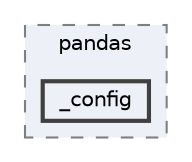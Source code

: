 digraph "/home/jam/Research/IRES-2025/dev/src/llm-scripts/testing/hypothesis-testing/hyp-env/lib/python3.12/site-packages/pandas/_config"
{
 // LATEX_PDF_SIZE
  bgcolor="transparent";
  edge [fontname=Helvetica,fontsize=10,labelfontname=Helvetica,labelfontsize=10];
  node [fontname=Helvetica,fontsize=10,shape=box,height=0.2,width=0.4];
  compound=true
  subgraph clusterdir_5c0b22d2391c9e6a1f2a40dde4e8dc94 {
    graph [ bgcolor="#edf0f7", pencolor="grey50", label="pandas", fontname=Helvetica,fontsize=10 style="filled,dashed", URL="dir_5c0b22d2391c9e6a1f2a40dde4e8dc94.html",tooltip=""]
  dir_46e80420bec8ea5de9abbfd6caf4efbe [label="_config", fillcolor="#edf0f7", color="grey25", style="filled,bold", URL="dir_46e80420bec8ea5de9abbfd6caf4efbe.html",tooltip=""];
  }
}

